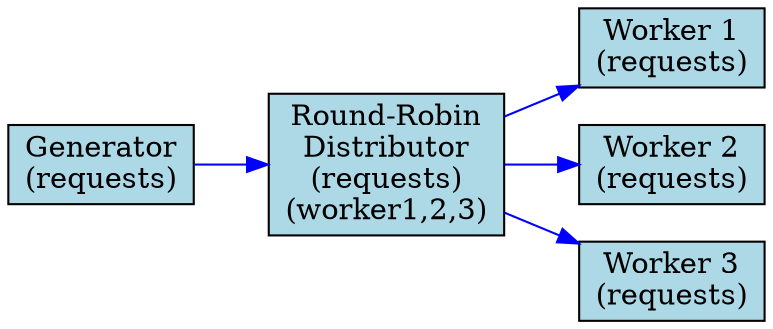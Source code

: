 digraph G { rankdir=LR; node [shape=box, style=filled, fillcolor=lightblue]; edge [color=blue]; generator [label="Generator
(requests)"]; distributor [label="Round-Robin
Distributor
(requests)
(worker1,2,3)"]; worker1 [label="Worker 1
(requests)"]; worker2 [label="Worker 2
(requests)"]; worker3 [label="Worker 3
(requests)"]; generator -> distributor; distributor -> worker1; distributor -> worker2; distributor -> worker3; }
